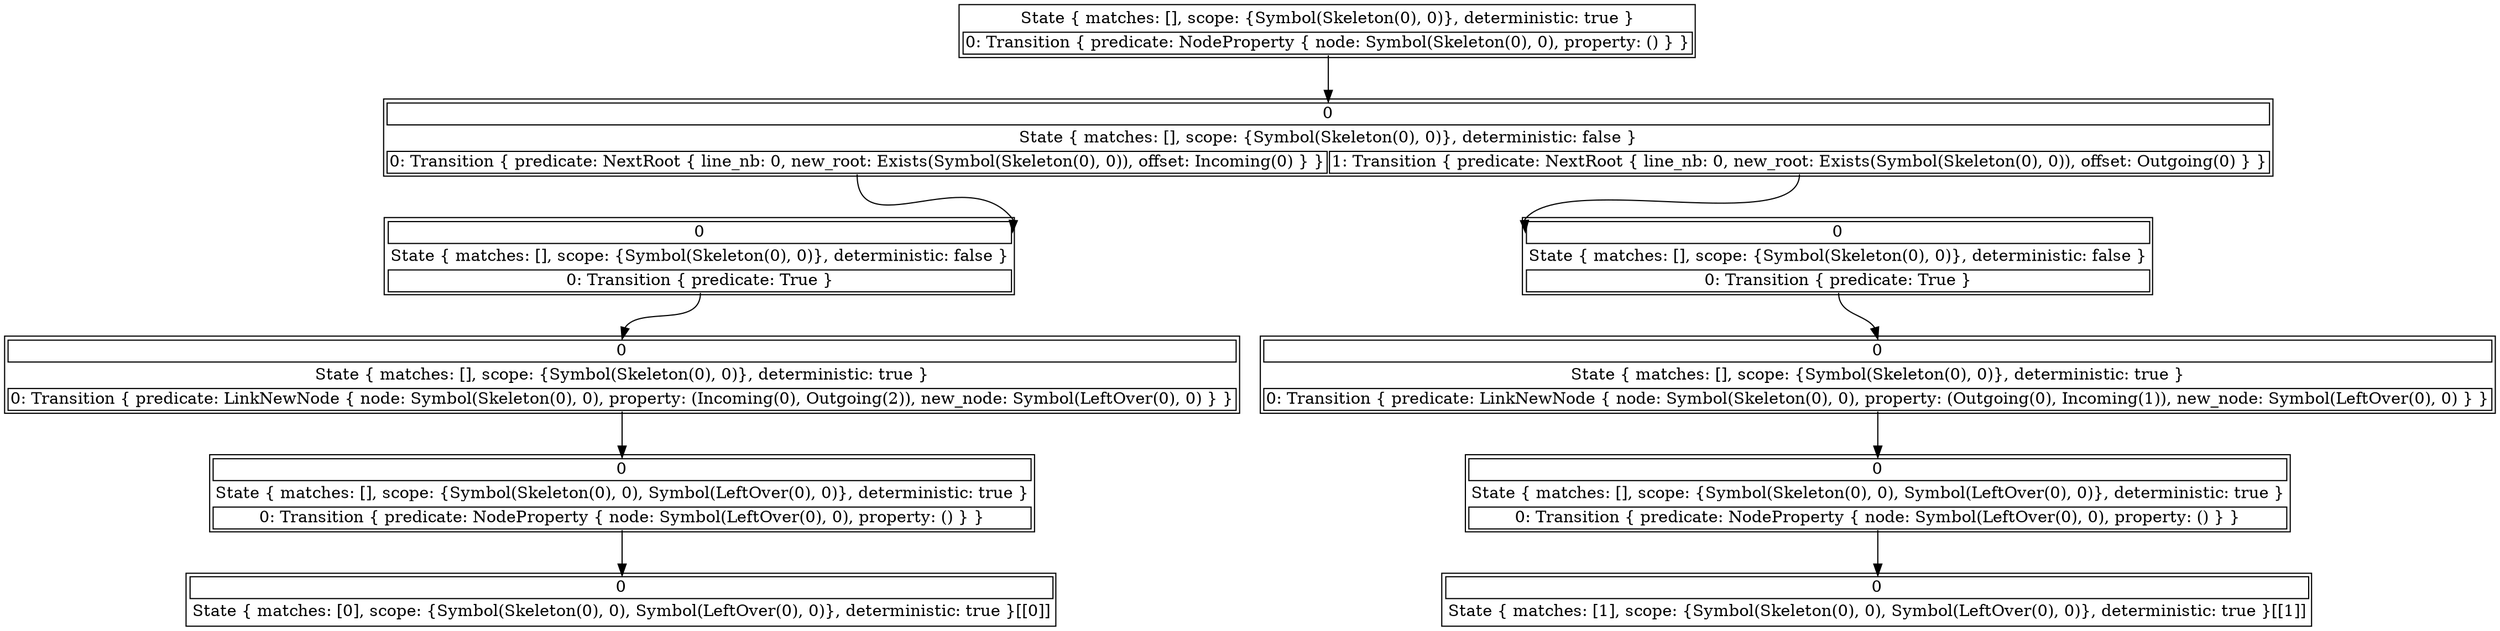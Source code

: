 digraph {
0 [shape=plain label=<<table border="1"><tr><td align="text" border="0" colspan="1">State { matches: [], scope: {Symbol(Skeleton(0), 0)}, deterministic: true }</td></tr><tr><td port="out0" align="text" colspan="1" cellpadding="1" >0: Transition { predicate: NodeProperty { node: Symbol(Skeleton(0), 0), property: () } }</td></tr></table>>]
0:out0 -> 1:in0 [style=""]
1 [shape=plain label=<<table border="1"><tr><td port="in0" align="text" colspan="2" cellpadding="1" >0</td></tr><tr><td align="text" border="0" colspan="2">State { matches: [], scope: {Symbol(Skeleton(0), 0)}, deterministic: false }</td></tr><tr><td port="out0" align="text" colspan="1" cellpadding="1" >0: Transition { predicate: NextRoot { line_nb: 0, new_root: Exists(Symbol(Skeleton(0), 0)), offset: Incoming(0) } }</td><td port="out1" align="text" colspan="1" cellpadding="1" >1: Transition { predicate: NextRoot { line_nb: 0, new_root: Exists(Symbol(Skeleton(0), 0)), offset: Outgoing(0) } }</td></tr></table>>]
1:out0 -> 2:in0 [style=""]
1:out1 -> 3:in0 [style=""]
2 [shape=plain label=<<table border="1"><tr><td port="in0" align="text" colspan="1" cellpadding="1" >0</td></tr><tr><td align="text" border="0" colspan="1">State { matches: [], scope: {Symbol(Skeleton(0), 0)}, deterministic: false }</td></tr><tr><td port="out0" align="text" colspan="1" cellpadding="1" >0: Transition { predicate: True }</td></tr></table>>]
2:out0 -> 4:in0 [style=""]
3 [shape=plain label=<<table border="1"><tr><td port="in0" align="text" colspan="1" cellpadding="1" >0</td></tr><tr><td align="text" border="0" colspan="1">State { matches: [], scope: {Symbol(Skeleton(0), 0)}, deterministic: false }</td></tr><tr><td port="out0" align="text" colspan="1" cellpadding="1" >0: Transition { predicate: True }</td></tr></table>>]
3:out0 -> 5:in0 [style=""]
4 [shape=plain label=<<table border="1"><tr><td port="in0" align="text" colspan="1" cellpadding="1" >0</td></tr><tr><td align="text" border="0" colspan="1">State { matches: [], scope: {Symbol(Skeleton(0), 0)}, deterministic: true }</td></tr><tr><td port="out0" align="text" colspan="1" cellpadding="1" >0: Transition { predicate: LinkNewNode { node: Symbol(Skeleton(0), 0), property: (Incoming(0), Outgoing(2)), new_node: Symbol(LeftOver(0), 0) } }</td></tr></table>>]
4:out0 -> 6:in0 [style=""]
5 [shape=plain label=<<table border="1"><tr><td port="in0" align="text" colspan="1" cellpadding="1" >0</td></tr><tr><td align="text" border="0" colspan="1">State { matches: [], scope: {Symbol(Skeleton(0), 0)}, deterministic: true }</td></tr><tr><td port="out0" align="text" colspan="1" cellpadding="1" >0: Transition { predicate: LinkNewNode { node: Symbol(Skeleton(0), 0), property: (Outgoing(0), Incoming(1)), new_node: Symbol(LeftOver(0), 0) } }</td></tr></table>>]
5:out0 -> 7:in0 [style=""]
6 [shape=plain label=<<table border="1"><tr><td port="in0" align="text" colspan="1" cellpadding="1" >0</td></tr><tr><td align="text" border="0" colspan="1">State { matches: [], scope: {Symbol(Skeleton(0), 0), Symbol(LeftOver(0), 0)}, deterministic: true }</td></tr><tr><td port="out0" align="text" colspan="1" cellpadding="1" >0: Transition { predicate: NodeProperty { node: Symbol(LeftOver(0), 0), property: () } }</td></tr></table>>]
6:out0 -> 8:in0 [style=""]
7 [shape=plain label=<<table border="1"><tr><td port="in0" align="text" colspan="1" cellpadding="1" >0</td></tr><tr><td align="text" border="0" colspan="1">State { matches: [], scope: {Symbol(Skeleton(0), 0), Symbol(LeftOver(0), 0)}, deterministic: true }</td></tr><tr><td port="out0" align="text" colspan="1" cellpadding="1" >0: Transition { predicate: NodeProperty { node: Symbol(LeftOver(0), 0), property: () } }</td></tr></table>>]
7:out0 -> 9:in0 [style=""]
8 [shape=plain label=<<table border="1"><tr><td port="in0" align="text" colspan="1" cellpadding="1" >0</td></tr><tr><td align="text" border="0" colspan="1">State { matches: [0], scope: {Symbol(Skeleton(0), 0), Symbol(LeftOver(0), 0)}, deterministic: true }[[0]]</td></tr></table>>]
9 [shape=plain label=<<table border="1"><tr><td port="in0" align="text" colspan="1" cellpadding="1" >0</td></tr><tr><td align="text" border="0" colspan="1">State { matches: [1], scope: {Symbol(Skeleton(0), 0), Symbol(LeftOver(0), 0)}, deterministic: true }[[1]]</td></tr></table>>]
}
